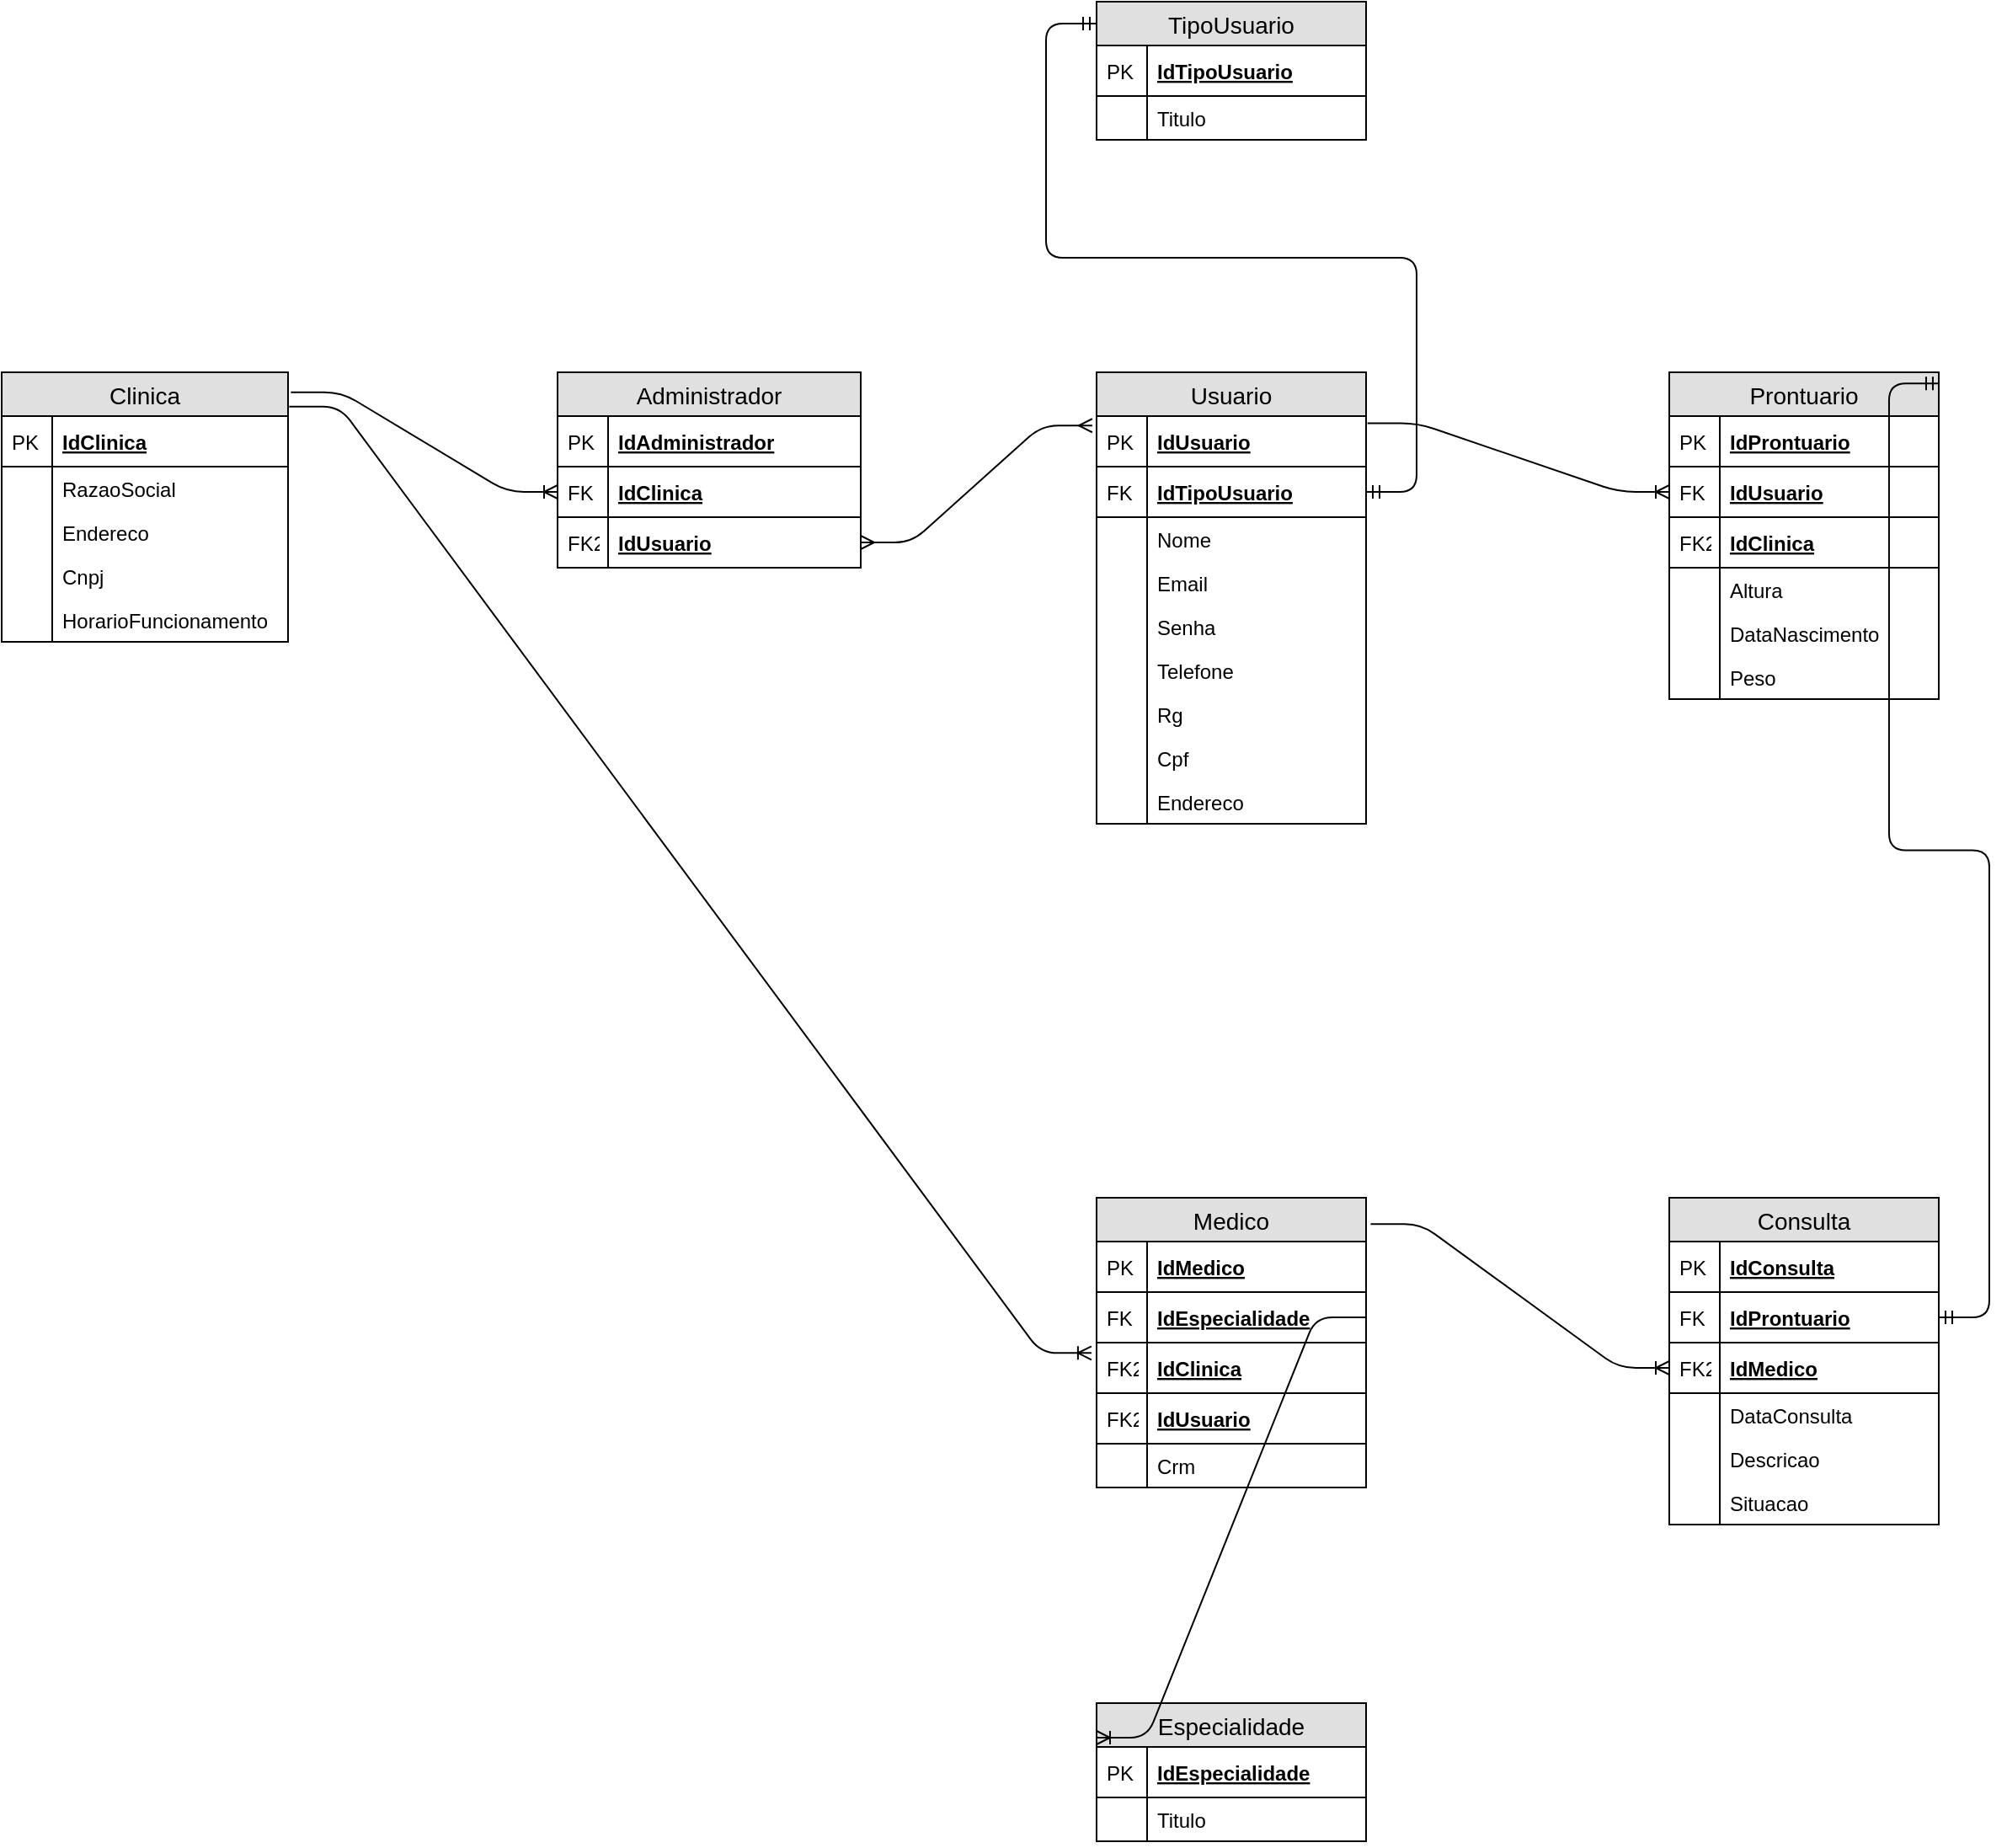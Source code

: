 <mxfile version="12.6.8" type="device"><diagram id="IgCOWFWOaUsT09rWUAsv" name="Page-1"><mxGraphModel dx="1278" dy="580" grid="1" gridSize="10" guides="1" tooltips="1" connect="1" arrows="1" fold="1" page="1" pageScale="1" pageWidth="827" pageHeight="1169" math="0" shadow="0"><root><mxCell id="0"/><mxCell id="1" parent="0"/><mxCell id="Yv5bIFnhQOyIlGgUD0zx-15" value="Clinica" style="swimlane;fontStyle=0;childLayout=stackLayout;horizontal=1;startSize=26;fillColor=#e0e0e0;horizontalStack=0;resizeParent=1;resizeParentMax=0;resizeLast=0;collapsible=1;marginBottom=0;swimlaneFillColor=#ffffff;align=center;fontSize=14;" parent="1" vertex="1"><mxGeometry x="50" y="270" width="170" height="160" as="geometry"/></mxCell><mxCell id="Yv5bIFnhQOyIlGgUD0zx-16" value="IdClinica" style="shape=partialRectangle;top=0;left=0;right=0;bottom=1;align=left;verticalAlign=middle;fillColor=none;spacingLeft=34;spacingRight=4;overflow=hidden;rotatable=0;points=[[0,0.5],[1,0.5]];portConstraint=eastwest;dropTarget=0;fontStyle=5;fontSize=12;" parent="Yv5bIFnhQOyIlGgUD0zx-15" vertex="1"><mxGeometry y="26" width="170" height="30" as="geometry"/></mxCell><mxCell id="Yv5bIFnhQOyIlGgUD0zx-17" value="PK" style="shape=partialRectangle;top=0;left=0;bottom=0;fillColor=none;align=left;verticalAlign=middle;spacingLeft=4;spacingRight=4;overflow=hidden;rotatable=0;points=[];portConstraint=eastwest;part=1;fontSize=12;" parent="Yv5bIFnhQOyIlGgUD0zx-16" vertex="1" connectable="0"><mxGeometry width="30" height="30" as="geometry"/></mxCell><mxCell id="Yv5bIFnhQOyIlGgUD0zx-18" value="RazaoSocial" style="shape=partialRectangle;top=0;left=0;right=0;bottom=0;align=left;verticalAlign=top;fillColor=none;spacingLeft=34;spacingRight=4;overflow=hidden;rotatable=0;points=[[0,0.5],[1,0.5]];portConstraint=eastwest;dropTarget=0;fontSize=12;" parent="Yv5bIFnhQOyIlGgUD0zx-15" vertex="1"><mxGeometry y="56" width="170" height="26" as="geometry"/></mxCell><mxCell id="Yv5bIFnhQOyIlGgUD0zx-19" value="" style="shape=partialRectangle;top=0;left=0;bottom=0;fillColor=none;align=left;verticalAlign=top;spacingLeft=4;spacingRight=4;overflow=hidden;rotatable=0;points=[];portConstraint=eastwest;part=1;fontSize=12;" parent="Yv5bIFnhQOyIlGgUD0zx-18" vertex="1" connectable="0"><mxGeometry width="30" height="26" as="geometry"/></mxCell><mxCell id="Yv5bIFnhQOyIlGgUD0zx-20" value="Endereco" style="shape=partialRectangle;top=0;left=0;right=0;bottom=0;align=left;verticalAlign=top;fillColor=none;spacingLeft=34;spacingRight=4;overflow=hidden;rotatable=0;points=[[0,0.5],[1,0.5]];portConstraint=eastwest;dropTarget=0;fontSize=12;" parent="Yv5bIFnhQOyIlGgUD0zx-15" vertex="1"><mxGeometry y="82" width="170" height="26" as="geometry"/></mxCell><mxCell id="Yv5bIFnhQOyIlGgUD0zx-21" value="" style="shape=partialRectangle;top=0;left=0;bottom=0;fillColor=none;align=left;verticalAlign=top;spacingLeft=4;spacingRight=4;overflow=hidden;rotatable=0;points=[];portConstraint=eastwest;part=1;fontSize=12;" parent="Yv5bIFnhQOyIlGgUD0zx-20" vertex="1" connectable="0"><mxGeometry width="30" height="26" as="geometry"/></mxCell><mxCell id="Yv5bIFnhQOyIlGgUD0zx-22" value="Cnpj" style="shape=partialRectangle;top=0;left=0;right=0;bottom=0;align=left;verticalAlign=top;fillColor=none;spacingLeft=34;spacingRight=4;overflow=hidden;rotatable=0;points=[[0,0.5],[1,0.5]];portConstraint=eastwest;dropTarget=0;fontSize=12;" parent="Yv5bIFnhQOyIlGgUD0zx-15" vertex="1"><mxGeometry y="108" width="170" height="26" as="geometry"/></mxCell><mxCell id="Yv5bIFnhQOyIlGgUD0zx-23" value="" style="shape=partialRectangle;top=0;left=0;bottom=0;fillColor=none;align=left;verticalAlign=top;spacingLeft=4;spacingRight=4;overflow=hidden;rotatable=0;points=[];portConstraint=eastwest;part=1;fontSize=12;" parent="Yv5bIFnhQOyIlGgUD0zx-22" vertex="1" connectable="0"><mxGeometry width="30" height="26" as="geometry"/></mxCell><mxCell id="Yv5bIFnhQOyIlGgUD0zx-37" value="HorarioFuncionamento" style="shape=partialRectangle;top=0;left=0;right=0;bottom=0;align=left;verticalAlign=top;fillColor=none;spacingLeft=34;spacingRight=4;overflow=hidden;rotatable=0;points=[[0,0.5],[1,0.5]];portConstraint=eastwest;dropTarget=0;fontSize=12;" parent="Yv5bIFnhQOyIlGgUD0zx-15" vertex="1"><mxGeometry y="134" width="170" height="26" as="geometry"/></mxCell><mxCell id="Yv5bIFnhQOyIlGgUD0zx-38" value="" style="shape=partialRectangle;top=0;left=0;bottom=0;fillColor=none;align=left;verticalAlign=top;spacingLeft=4;spacingRight=4;overflow=hidden;rotatable=0;points=[];portConstraint=eastwest;part=1;fontSize=12;" parent="Yv5bIFnhQOyIlGgUD0zx-37" vertex="1" connectable="0"><mxGeometry width="30" height="26" as="geometry"/></mxCell><mxCell id="Yv5bIFnhQOyIlGgUD0zx-40" value="Administrador" style="swimlane;fontStyle=0;childLayout=stackLayout;horizontal=1;startSize=26;fillColor=#e0e0e0;horizontalStack=0;resizeParent=1;resizeParentMax=0;resizeLast=0;collapsible=1;marginBottom=0;swimlaneFillColor=#ffffff;align=center;fontSize=14;" parent="1" vertex="1"><mxGeometry x="380" y="270" width="180" height="116" as="geometry"/></mxCell><mxCell id="Yv5bIFnhQOyIlGgUD0zx-41" value="IdAdministrador" style="shape=partialRectangle;top=0;left=0;right=0;bottom=1;align=left;verticalAlign=middle;fillColor=none;spacingLeft=34;spacingRight=4;overflow=hidden;rotatable=0;points=[[0,0.5],[1,0.5]];portConstraint=eastwest;dropTarget=0;fontStyle=5;fontSize=12;" parent="Yv5bIFnhQOyIlGgUD0zx-40" vertex="1"><mxGeometry y="26" width="180" height="30" as="geometry"/></mxCell><mxCell id="Yv5bIFnhQOyIlGgUD0zx-42" value="PK" style="shape=partialRectangle;top=0;left=0;bottom=0;fillColor=none;align=left;verticalAlign=middle;spacingLeft=4;spacingRight=4;overflow=hidden;rotatable=0;points=[];portConstraint=eastwest;part=1;fontSize=12;" parent="Yv5bIFnhQOyIlGgUD0zx-41" vertex="1" connectable="0"><mxGeometry width="30" height="30" as="geometry"/></mxCell><mxCell id="Yv5bIFnhQOyIlGgUD0zx-66" value="IdClinica" style="shape=partialRectangle;top=0;left=0;right=0;bottom=1;align=left;verticalAlign=middle;fillColor=none;spacingLeft=34;spacingRight=4;overflow=hidden;rotatable=0;points=[[0,0.5],[1,0.5]];portConstraint=eastwest;dropTarget=0;fontStyle=5;fontSize=12;" parent="Yv5bIFnhQOyIlGgUD0zx-40" vertex="1"><mxGeometry y="56" width="180" height="30" as="geometry"/></mxCell><mxCell id="Yv5bIFnhQOyIlGgUD0zx-67" value="FK" style="shape=partialRectangle;top=0;left=0;bottom=0;fillColor=none;align=left;verticalAlign=middle;spacingLeft=4;spacingRight=4;overflow=hidden;rotatable=0;points=[];portConstraint=eastwest;part=1;fontSize=12;" parent="Yv5bIFnhQOyIlGgUD0zx-66" vertex="1" connectable="0"><mxGeometry width="30" height="30" as="geometry"/></mxCell><mxCell id="Yv5bIFnhQOyIlGgUD0zx-68" value="IdUsuario" style="shape=partialRectangle;top=0;left=0;right=0;bottom=1;align=left;verticalAlign=middle;fillColor=none;spacingLeft=34;spacingRight=4;overflow=hidden;rotatable=0;points=[[0,0.5],[1,0.5]];portConstraint=eastwest;dropTarget=0;fontStyle=5;fontSize=12;" parent="Yv5bIFnhQOyIlGgUD0zx-40" vertex="1"><mxGeometry y="86" width="180" height="30" as="geometry"/></mxCell><mxCell id="Yv5bIFnhQOyIlGgUD0zx-69" value="FK2" style="shape=partialRectangle;top=0;left=0;bottom=0;fillColor=none;align=left;verticalAlign=middle;spacingLeft=4;spacingRight=4;overflow=hidden;rotatable=0;points=[];portConstraint=eastwest;part=1;fontSize=12;" parent="Yv5bIFnhQOyIlGgUD0zx-68" vertex="1" connectable="0"><mxGeometry width="30" height="30" as="geometry"/></mxCell><mxCell id="Yv5bIFnhQOyIlGgUD0zx-55" value="Usuario" style="swimlane;fontStyle=0;childLayout=stackLayout;horizontal=1;startSize=26;fillColor=#e0e0e0;horizontalStack=0;resizeParent=1;resizeParentMax=0;resizeLast=0;collapsible=1;marginBottom=0;swimlaneFillColor=#ffffff;align=center;fontSize=14;" parent="1" vertex="1"><mxGeometry x="700" y="270" width="160" height="268" as="geometry"/></mxCell><mxCell id="Yv5bIFnhQOyIlGgUD0zx-56" value="IdUsuario" style="shape=partialRectangle;top=0;left=0;right=0;bottom=1;align=left;verticalAlign=middle;fillColor=none;spacingLeft=34;spacingRight=4;overflow=hidden;rotatable=0;points=[[0,0.5],[1,0.5]];portConstraint=eastwest;dropTarget=0;fontStyle=5;fontSize=12;" parent="Yv5bIFnhQOyIlGgUD0zx-55" vertex="1"><mxGeometry y="26" width="160" height="30" as="geometry"/></mxCell><mxCell id="Yv5bIFnhQOyIlGgUD0zx-57" value="PK" style="shape=partialRectangle;top=0;left=0;bottom=0;fillColor=none;align=left;verticalAlign=middle;spacingLeft=4;spacingRight=4;overflow=hidden;rotatable=0;points=[];portConstraint=eastwest;part=1;fontSize=12;" parent="Yv5bIFnhQOyIlGgUD0zx-56" vertex="1" connectable="0"><mxGeometry width="30" height="30" as="geometry"/></mxCell><mxCell id="Yv5bIFnhQOyIlGgUD0zx-76" value="IdTipoUsuario" style="shape=partialRectangle;top=0;left=0;right=0;bottom=1;align=left;verticalAlign=middle;fillColor=none;spacingLeft=34;spacingRight=4;overflow=hidden;rotatable=0;points=[[0,0.5],[1,0.5]];portConstraint=eastwest;dropTarget=0;fontStyle=5;fontSize=12;" parent="Yv5bIFnhQOyIlGgUD0zx-55" vertex="1"><mxGeometry y="56" width="160" height="30" as="geometry"/></mxCell><mxCell id="Yv5bIFnhQOyIlGgUD0zx-77" value="FK" style="shape=partialRectangle;top=0;left=0;bottom=0;fillColor=none;align=left;verticalAlign=middle;spacingLeft=4;spacingRight=4;overflow=hidden;rotatable=0;points=[];portConstraint=eastwest;part=1;fontSize=12;" parent="Yv5bIFnhQOyIlGgUD0zx-76" vertex="1" connectable="0"><mxGeometry width="30" height="30" as="geometry"/></mxCell><mxCell id="Yv5bIFnhQOyIlGgUD0zx-58" value="Nome" style="shape=partialRectangle;top=0;left=0;right=0;bottom=0;align=left;verticalAlign=top;fillColor=none;spacingLeft=34;spacingRight=4;overflow=hidden;rotatable=0;points=[[0,0.5],[1,0.5]];portConstraint=eastwest;dropTarget=0;fontSize=12;" parent="Yv5bIFnhQOyIlGgUD0zx-55" vertex="1"><mxGeometry y="86" width="160" height="26" as="geometry"/></mxCell><mxCell id="Yv5bIFnhQOyIlGgUD0zx-59" value="" style="shape=partialRectangle;top=0;left=0;bottom=0;fillColor=none;align=left;verticalAlign=top;spacingLeft=4;spacingRight=4;overflow=hidden;rotatable=0;points=[];portConstraint=eastwest;part=1;fontSize=12;" parent="Yv5bIFnhQOyIlGgUD0zx-58" vertex="1" connectable="0"><mxGeometry width="30" height="26" as="geometry"/></mxCell><mxCell id="Yv5bIFnhQOyIlGgUD0zx-186" value="Email" style="shape=partialRectangle;top=0;left=0;right=0;bottom=0;align=left;verticalAlign=top;fillColor=none;spacingLeft=34;spacingRight=4;overflow=hidden;rotatable=0;points=[[0,0.5],[1,0.5]];portConstraint=eastwest;dropTarget=0;fontSize=12;" parent="Yv5bIFnhQOyIlGgUD0zx-55" vertex="1"><mxGeometry y="112" width="160" height="26" as="geometry"/></mxCell><mxCell id="Yv5bIFnhQOyIlGgUD0zx-187" value="" style="shape=partialRectangle;top=0;left=0;bottom=0;fillColor=none;align=left;verticalAlign=top;spacingLeft=4;spacingRight=4;overflow=hidden;rotatable=0;points=[];portConstraint=eastwest;part=1;fontSize=12;" parent="Yv5bIFnhQOyIlGgUD0zx-186" vertex="1" connectable="0"><mxGeometry width="30" height="26" as="geometry"/></mxCell><mxCell id="Yv5bIFnhQOyIlGgUD0zx-60" value="Senha" style="shape=partialRectangle;top=0;left=0;right=0;bottom=0;align=left;verticalAlign=top;fillColor=none;spacingLeft=34;spacingRight=4;overflow=hidden;rotatable=0;points=[[0,0.5],[1,0.5]];portConstraint=eastwest;dropTarget=0;fontSize=12;" parent="Yv5bIFnhQOyIlGgUD0zx-55" vertex="1"><mxGeometry y="138" width="160" height="26" as="geometry"/></mxCell><mxCell id="Yv5bIFnhQOyIlGgUD0zx-61" value="" style="shape=partialRectangle;top=0;left=0;bottom=0;fillColor=none;align=left;verticalAlign=top;spacingLeft=4;spacingRight=4;overflow=hidden;rotatable=0;points=[];portConstraint=eastwest;part=1;fontSize=12;" parent="Yv5bIFnhQOyIlGgUD0zx-60" vertex="1" connectable="0"><mxGeometry width="30" height="26" as="geometry"/></mxCell><mxCell id="Yv5bIFnhQOyIlGgUD0zx-188" value="Telefone" style="shape=partialRectangle;top=0;left=0;right=0;bottom=0;align=left;verticalAlign=top;fillColor=none;spacingLeft=34;spacingRight=4;overflow=hidden;rotatable=0;points=[[0,0.5],[1,0.5]];portConstraint=eastwest;dropTarget=0;fontSize=12;" parent="Yv5bIFnhQOyIlGgUD0zx-55" vertex="1"><mxGeometry y="164" width="160" height="26" as="geometry"/></mxCell><mxCell id="Yv5bIFnhQOyIlGgUD0zx-189" value="" style="shape=partialRectangle;top=0;left=0;bottom=0;fillColor=none;align=left;verticalAlign=top;spacingLeft=4;spacingRight=4;overflow=hidden;rotatable=0;points=[];portConstraint=eastwest;part=1;fontSize=12;" parent="Yv5bIFnhQOyIlGgUD0zx-188" vertex="1" connectable="0"><mxGeometry width="30" height="26" as="geometry"/></mxCell><mxCell id="Yv5bIFnhQOyIlGgUD0zx-190" value="Rg" style="shape=partialRectangle;top=0;left=0;right=0;bottom=0;align=left;verticalAlign=top;fillColor=none;spacingLeft=34;spacingRight=4;overflow=hidden;rotatable=0;points=[[0,0.5],[1,0.5]];portConstraint=eastwest;dropTarget=0;fontSize=12;" parent="Yv5bIFnhQOyIlGgUD0zx-55" vertex="1"><mxGeometry y="190" width="160" height="26" as="geometry"/></mxCell><mxCell id="Yv5bIFnhQOyIlGgUD0zx-191" value="" style="shape=partialRectangle;top=0;left=0;bottom=0;fillColor=none;align=left;verticalAlign=top;spacingLeft=4;spacingRight=4;overflow=hidden;rotatable=0;points=[];portConstraint=eastwest;part=1;fontSize=12;" parent="Yv5bIFnhQOyIlGgUD0zx-190" vertex="1" connectable="0"><mxGeometry width="30" height="26" as="geometry"/></mxCell><mxCell id="Yv5bIFnhQOyIlGgUD0zx-192" value="Cpf" style="shape=partialRectangle;top=0;left=0;right=0;bottom=0;align=left;verticalAlign=top;fillColor=none;spacingLeft=34;spacingRight=4;overflow=hidden;rotatable=0;points=[[0,0.5],[1,0.5]];portConstraint=eastwest;dropTarget=0;fontSize=12;" parent="Yv5bIFnhQOyIlGgUD0zx-55" vertex="1"><mxGeometry y="216" width="160" height="26" as="geometry"/></mxCell><mxCell id="Yv5bIFnhQOyIlGgUD0zx-193" value="" style="shape=partialRectangle;top=0;left=0;bottom=0;fillColor=none;align=left;verticalAlign=top;spacingLeft=4;spacingRight=4;overflow=hidden;rotatable=0;points=[];portConstraint=eastwest;part=1;fontSize=12;" parent="Yv5bIFnhQOyIlGgUD0zx-192" vertex="1" connectable="0"><mxGeometry width="30" height="26" as="geometry"/></mxCell><mxCell id="Yv5bIFnhQOyIlGgUD0zx-194" value="Endereco" style="shape=partialRectangle;top=0;left=0;right=0;bottom=0;align=left;verticalAlign=top;fillColor=none;spacingLeft=34;spacingRight=4;overflow=hidden;rotatable=0;points=[[0,0.5],[1,0.5]];portConstraint=eastwest;dropTarget=0;fontSize=12;" parent="Yv5bIFnhQOyIlGgUD0zx-55" vertex="1"><mxGeometry y="242" width="160" height="26" as="geometry"/></mxCell><mxCell id="Yv5bIFnhQOyIlGgUD0zx-195" value="" style="shape=partialRectangle;top=0;left=0;bottom=0;fillColor=none;align=left;verticalAlign=top;spacingLeft=4;spacingRight=4;overflow=hidden;rotatable=0;points=[];portConstraint=eastwest;part=1;fontSize=12;" parent="Yv5bIFnhQOyIlGgUD0zx-194" vertex="1" connectable="0"><mxGeometry width="30" height="26" as="geometry"/></mxCell><mxCell id="Yv5bIFnhQOyIlGgUD0zx-78" value="TipoUsuario" style="swimlane;fontStyle=0;childLayout=stackLayout;horizontal=1;startSize=26;fillColor=#e0e0e0;horizontalStack=0;resizeParent=1;resizeParentMax=0;resizeLast=0;collapsible=1;marginBottom=0;swimlaneFillColor=#ffffff;align=center;fontSize=14;" parent="1" vertex="1"><mxGeometry x="700" y="50" width="160" height="82" as="geometry"/></mxCell><mxCell id="Yv5bIFnhQOyIlGgUD0zx-79" value="IdTipoUsuario" style="shape=partialRectangle;top=0;left=0;right=0;bottom=1;align=left;verticalAlign=middle;fillColor=none;spacingLeft=34;spacingRight=4;overflow=hidden;rotatable=0;points=[[0,0.5],[1,0.5]];portConstraint=eastwest;dropTarget=0;fontStyle=5;fontSize=12;" parent="Yv5bIFnhQOyIlGgUD0zx-78" vertex="1"><mxGeometry y="26" width="160" height="30" as="geometry"/></mxCell><mxCell id="Yv5bIFnhQOyIlGgUD0zx-80" value="PK" style="shape=partialRectangle;top=0;left=0;bottom=0;fillColor=none;align=left;verticalAlign=middle;spacingLeft=4;spacingRight=4;overflow=hidden;rotatable=0;points=[];portConstraint=eastwest;part=1;fontSize=12;" parent="Yv5bIFnhQOyIlGgUD0zx-79" vertex="1" connectable="0"><mxGeometry width="30" height="30" as="geometry"/></mxCell><mxCell id="Yv5bIFnhQOyIlGgUD0zx-81" value="Titulo" style="shape=partialRectangle;top=0;left=0;right=0;bottom=0;align=left;verticalAlign=top;fillColor=none;spacingLeft=34;spacingRight=4;overflow=hidden;rotatable=0;points=[[0,0.5],[1,0.5]];portConstraint=eastwest;dropTarget=0;fontSize=12;" parent="Yv5bIFnhQOyIlGgUD0zx-78" vertex="1"><mxGeometry y="56" width="160" height="26" as="geometry"/></mxCell><mxCell id="Yv5bIFnhQOyIlGgUD0zx-82" value="" style="shape=partialRectangle;top=0;left=0;bottom=0;fillColor=none;align=left;verticalAlign=top;spacingLeft=4;spacingRight=4;overflow=hidden;rotatable=0;points=[];portConstraint=eastwest;part=1;fontSize=12;" parent="Yv5bIFnhQOyIlGgUD0zx-81" vertex="1" connectable="0"><mxGeometry width="30" height="26" as="geometry"/></mxCell><mxCell id="Yv5bIFnhQOyIlGgUD0zx-100" value="Prontuario" style="swimlane;fontStyle=0;childLayout=stackLayout;horizontal=1;startSize=26;fillColor=#e0e0e0;horizontalStack=0;resizeParent=1;resizeParentMax=0;resizeLast=0;collapsible=1;marginBottom=0;swimlaneFillColor=#ffffff;align=center;fontSize=14;" parent="1" vertex="1"><mxGeometry x="1040" y="270" width="160" height="194" as="geometry"/></mxCell><mxCell id="Yv5bIFnhQOyIlGgUD0zx-101" value="IdProntuario" style="shape=partialRectangle;top=0;left=0;right=0;bottom=1;align=left;verticalAlign=middle;fillColor=none;spacingLeft=34;spacingRight=4;overflow=hidden;rotatable=0;points=[[0,0.5],[1,0.5]];portConstraint=eastwest;dropTarget=0;fontStyle=5;fontSize=12;" parent="Yv5bIFnhQOyIlGgUD0zx-100" vertex="1"><mxGeometry y="26" width="160" height="30" as="geometry"/></mxCell><mxCell id="Yv5bIFnhQOyIlGgUD0zx-102" value="PK" style="shape=partialRectangle;top=0;left=0;bottom=0;fillColor=none;align=left;verticalAlign=middle;spacingLeft=4;spacingRight=4;overflow=hidden;rotatable=0;points=[];portConstraint=eastwest;part=1;fontSize=12;" parent="Yv5bIFnhQOyIlGgUD0zx-101" vertex="1" connectable="0"><mxGeometry width="30" height="30" as="geometry"/></mxCell><mxCell id="Yv5bIFnhQOyIlGgUD0zx-111" value="IdUsuario" style="shape=partialRectangle;top=0;left=0;right=0;bottom=1;align=left;verticalAlign=middle;fillColor=none;spacingLeft=34;spacingRight=4;overflow=hidden;rotatable=0;points=[[0,0.5],[1,0.5]];portConstraint=eastwest;dropTarget=0;fontStyle=5;fontSize=12;" parent="Yv5bIFnhQOyIlGgUD0zx-100" vertex="1"><mxGeometry y="56" width="160" height="30" as="geometry"/></mxCell><mxCell id="Yv5bIFnhQOyIlGgUD0zx-112" value="FK" style="shape=partialRectangle;top=0;left=0;bottom=0;fillColor=none;align=left;verticalAlign=middle;spacingLeft=4;spacingRight=4;overflow=hidden;rotatable=0;points=[];portConstraint=eastwest;part=1;fontSize=12;" parent="Yv5bIFnhQOyIlGgUD0zx-111" vertex="1" connectable="0"><mxGeometry width="30" height="30" as="geometry"/></mxCell><mxCell id="Yv5bIFnhQOyIlGgUD0zx-113" value="IdClinica" style="shape=partialRectangle;top=0;left=0;right=0;bottom=1;align=left;verticalAlign=middle;fillColor=none;spacingLeft=34;spacingRight=4;overflow=hidden;rotatable=0;points=[[0,0.5],[1,0.5]];portConstraint=eastwest;dropTarget=0;fontStyle=5;fontSize=12;" parent="Yv5bIFnhQOyIlGgUD0zx-100" vertex="1"><mxGeometry y="86" width="160" height="30" as="geometry"/></mxCell><mxCell id="Yv5bIFnhQOyIlGgUD0zx-114" value="FK2" style="shape=partialRectangle;top=0;left=0;bottom=0;fillColor=none;align=left;verticalAlign=middle;spacingLeft=4;spacingRight=4;overflow=hidden;rotatable=0;points=[];portConstraint=eastwest;part=1;fontSize=12;" parent="Yv5bIFnhQOyIlGgUD0zx-113" vertex="1" connectable="0"><mxGeometry width="30" height="30" as="geometry"/></mxCell><mxCell id="Yv5bIFnhQOyIlGgUD0zx-123" value="Altura" style="shape=partialRectangle;top=0;left=0;right=0;bottom=0;align=left;verticalAlign=top;fillColor=none;spacingLeft=34;spacingRight=4;overflow=hidden;rotatable=0;points=[[0,0.5],[1,0.5]];portConstraint=eastwest;dropTarget=0;fontSize=12;" parent="Yv5bIFnhQOyIlGgUD0zx-100" vertex="1"><mxGeometry y="116" width="160" height="26" as="geometry"/></mxCell><mxCell id="Yv5bIFnhQOyIlGgUD0zx-124" value="" style="shape=partialRectangle;top=0;left=0;bottom=0;fillColor=none;align=left;verticalAlign=top;spacingLeft=4;spacingRight=4;overflow=hidden;rotatable=0;points=[];portConstraint=eastwest;part=1;fontSize=12;" parent="Yv5bIFnhQOyIlGgUD0zx-123" vertex="1" connectable="0"><mxGeometry width="30" height="26" as="geometry"/></mxCell><mxCell id="tGQPjxlnczUWT3jdHGJ3-1" value="DataNascimento" style="shape=partialRectangle;top=0;left=0;right=0;bottom=0;align=left;verticalAlign=top;fillColor=none;spacingLeft=34;spacingRight=4;overflow=hidden;rotatable=0;points=[[0,0.5],[1,0.5]];portConstraint=eastwest;dropTarget=0;fontSize=12;" vertex="1" parent="Yv5bIFnhQOyIlGgUD0zx-100"><mxGeometry y="142" width="160" height="26" as="geometry"/></mxCell><mxCell id="tGQPjxlnczUWT3jdHGJ3-2" value="" style="shape=partialRectangle;top=0;left=0;bottom=0;fillColor=none;align=left;verticalAlign=top;spacingLeft=4;spacingRight=4;overflow=hidden;rotatable=0;points=[];portConstraint=eastwest;part=1;fontSize=12;" vertex="1" connectable="0" parent="tGQPjxlnczUWT3jdHGJ3-1"><mxGeometry width="30" height="26" as="geometry"/></mxCell><mxCell id="Yv5bIFnhQOyIlGgUD0zx-125" value="Peso" style="shape=partialRectangle;top=0;left=0;right=0;bottom=0;align=left;verticalAlign=top;fillColor=none;spacingLeft=34;spacingRight=4;overflow=hidden;rotatable=0;points=[[0,0.5],[1,0.5]];portConstraint=eastwest;dropTarget=0;fontSize=12;" parent="Yv5bIFnhQOyIlGgUD0zx-100" vertex="1"><mxGeometry y="168" width="160" height="26" as="geometry"/></mxCell><mxCell id="Yv5bIFnhQOyIlGgUD0zx-126" value="" style="shape=partialRectangle;top=0;left=0;bottom=0;fillColor=none;align=left;verticalAlign=top;spacingLeft=4;spacingRight=4;overflow=hidden;rotatable=0;points=[];portConstraint=eastwest;part=1;fontSize=12;" parent="Yv5bIFnhQOyIlGgUD0zx-125" vertex="1" connectable="0"><mxGeometry width="30" height="26" as="geometry"/></mxCell><mxCell id="Yv5bIFnhQOyIlGgUD0zx-129" value="Consulta" style="swimlane;fontStyle=0;childLayout=stackLayout;horizontal=1;startSize=26;fillColor=#e0e0e0;horizontalStack=0;resizeParent=1;resizeParentMax=0;resizeLast=0;collapsible=1;marginBottom=0;swimlaneFillColor=#ffffff;align=center;fontSize=14;" parent="1" vertex="1"><mxGeometry x="1040" y="760" width="160" height="194" as="geometry"/></mxCell><mxCell id="Yv5bIFnhQOyIlGgUD0zx-130" value="IdConsulta" style="shape=partialRectangle;top=0;left=0;right=0;bottom=1;align=left;verticalAlign=middle;fillColor=none;spacingLeft=34;spacingRight=4;overflow=hidden;rotatable=0;points=[[0,0.5],[1,0.5]];portConstraint=eastwest;dropTarget=0;fontStyle=5;fontSize=12;" parent="Yv5bIFnhQOyIlGgUD0zx-129" vertex="1"><mxGeometry y="26" width="160" height="30" as="geometry"/></mxCell><mxCell id="Yv5bIFnhQOyIlGgUD0zx-131" value="PK" style="shape=partialRectangle;top=0;left=0;bottom=0;fillColor=none;align=left;verticalAlign=middle;spacingLeft=4;spacingRight=4;overflow=hidden;rotatable=0;points=[];portConstraint=eastwest;part=1;fontSize=12;" parent="Yv5bIFnhQOyIlGgUD0zx-130" vertex="1" connectable="0"><mxGeometry width="30" height="30" as="geometry"/></mxCell><mxCell id="Yv5bIFnhQOyIlGgUD0zx-142" value="IdProntuario" style="shape=partialRectangle;top=0;left=0;right=0;bottom=1;align=left;verticalAlign=middle;fillColor=none;spacingLeft=34;spacingRight=4;overflow=hidden;rotatable=0;points=[[0,0.5],[1,0.5]];portConstraint=eastwest;dropTarget=0;fontStyle=5;fontSize=12;" parent="Yv5bIFnhQOyIlGgUD0zx-129" vertex="1"><mxGeometry y="56" width="160" height="30" as="geometry"/></mxCell><mxCell id="Yv5bIFnhQOyIlGgUD0zx-143" value="FK" style="shape=partialRectangle;top=0;left=0;bottom=0;fillColor=none;align=left;verticalAlign=middle;spacingLeft=4;spacingRight=4;overflow=hidden;rotatable=0;points=[];portConstraint=eastwest;part=1;fontSize=12;" parent="Yv5bIFnhQOyIlGgUD0zx-142" vertex="1" connectable="0"><mxGeometry width="30" height="30" as="geometry"/></mxCell><mxCell id="Yv5bIFnhQOyIlGgUD0zx-144" value="IdMedico" style="shape=partialRectangle;top=0;left=0;right=0;bottom=1;align=left;verticalAlign=middle;fillColor=none;spacingLeft=34;spacingRight=4;overflow=hidden;rotatable=0;points=[[0,0.5],[1,0.5]];portConstraint=eastwest;dropTarget=0;fontStyle=5;fontSize=12;" parent="Yv5bIFnhQOyIlGgUD0zx-129" vertex="1"><mxGeometry y="86" width="160" height="30" as="geometry"/></mxCell><mxCell id="Yv5bIFnhQOyIlGgUD0zx-145" value="FK2" style="shape=partialRectangle;top=0;left=0;bottom=0;fillColor=none;align=left;verticalAlign=middle;spacingLeft=4;spacingRight=4;overflow=hidden;rotatable=0;points=[];portConstraint=eastwest;part=1;fontSize=12;" parent="Yv5bIFnhQOyIlGgUD0zx-144" vertex="1" connectable="0"><mxGeometry width="30" height="30" as="geometry"/></mxCell><mxCell id="Yv5bIFnhQOyIlGgUD0zx-132" value="DataConsulta" style="shape=partialRectangle;top=0;left=0;right=0;bottom=0;align=left;verticalAlign=top;fillColor=none;spacingLeft=34;spacingRight=4;overflow=hidden;rotatable=0;points=[[0,0.5],[1,0.5]];portConstraint=eastwest;dropTarget=0;fontSize=12;" parent="Yv5bIFnhQOyIlGgUD0zx-129" vertex="1"><mxGeometry y="116" width="160" height="26" as="geometry"/></mxCell><mxCell id="Yv5bIFnhQOyIlGgUD0zx-133" value="" style="shape=partialRectangle;top=0;left=0;bottom=0;fillColor=none;align=left;verticalAlign=top;spacingLeft=4;spacingRight=4;overflow=hidden;rotatable=0;points=[];portConstraint=eastwest;part=1;fontSize=12;" parent="Yv5bIFnhQOyIlGgUD0zx-132" vertex="1" connectable="0"><mxGeometry width="30" height="26" as="geometry"/></mxCell><mxCell id="Yv5bIFnhQOyIlGgUD0zx-134" value="Descricao" style="shape=partialRectangle;top=0;left=0;right=0;bottom=0;align=left;verticalAlign=top;fillColor=none;spacingLeft=34;spacingRight=4;overflow=hidden;rotatable=0;points=[[0,0.5],[1,0.5]];portConstraint=eastwest;dropTarget=0;fontSize=12;" parent="Yv5bIFnhQOyIlGgUD0zx-129" vertex="1"><mxGeometry y="142" width="160" height="26" as="geometry"/></mxCell><mxCell id="Yv5bIFnhQOyIlGgUD0zx-135" value="" style="shape=partialRectangle;top=0;left=0;bottom=0;fillColor=none;align=left;verticalAlign=top;spacingLeft=4;spacingRight=4;overflow=hidden;rotatable=0;points=[];portConstraint=eastwest;part=1;fontSize=12;" parent="Yv5bIFnhQOyIlGgUD0zx-134" vertex="1" connectable="0"><mxGeometry width="30" height="26" as="geometry"/></mxCell><mxCell id="Yv5bIFnhQOyIlGgUD0zx-136" value="Situacao" style="shape=partialRectangle;top=0;left=0;right=0;bottom=0;align=left;verticalAlign=top;fillColor=none;spacingLeft=34;spacingRight=4;overflow=hidden;rotatable=0;points=[[0,0.5],[1,0.5]];portConstraint=eastwest;dropTarget=0;fontSize=12;" parent="Yv5bIFnhQOyIlGgUD0zx-129" vertex="1"><mxGeometry y="168" width="160" height="26" as="geometry"/></mxCell><mxCell id="Yv5bIFnhQOyIlGgUD0zx-137" value="" style="shape=partialRectangle;top=0;left=0;bottom=0;fillColor=none;align=left;verticalAlign=top;spacingLeft=4;spacingRight=4;overflow=hidden;rotatable=0;points=[];portConstraint=eastwest;part=1;fontSize=12;" parent="Yv5bIFnhQOyIlGgUD0zx-136" vertex="1" connectable="0"><mxGeometry width="30" height="26" as="geometry"/></mxCell><mxCell id="Yv5bIFnhQOyIlGgUD0zx-146" value="Medico" style="swimlane;fontStyle=0;childLayout=stackLayout;horizontal=1;startSize=26;fillColor=#e0e0e0;horizontalStack=0;resizeParent=1;resizeParentMax=0;resizeLast=0;collapsible=1;marginBottom=0;swimlaneFillColor=#ffffff;align=center;fontSize=14;" parent="1" vertex="1"><mxGeometry x="700" y="760" width="160" height="172" as="geometry"/></mxCell><mxCell id="Yv5bIFnhQOyIlGgUD0zx-147" value="IdMedico" style="shape=partialRectangle;top=0;left=0;right=0;bottom=1;align=left;verticalAlign=middle;fillColor=none;spacingLeft=34;spacingRight=4;overflow=hidden;rotatable=0;points=[[0,0.5],[1,0.5]];portConstraint=eastwest;dropTarget=0;fontStyle=5;fontSize=12;" parent="Yv5bIFnhQOyIlGgUD0zx-146" vertex="1"><mxGeometry y="26" width="160" height="30" as="geometry"/></mxCell><mxCell id="Yv5bIFnhQOyIlGgUD0zx-148" value="PK" style="shape=partialRectangle;top=0;left=0;bottom=0;fillColor=none;align=left;verticalAlign=middle;spacingLeft=4;spacingRight=4;overflow=hidden;rotatable=0;points=[];portConstraint=eastwest;part=1;fontSize=12;" parent="Yv5bIFnhQOyIlGgUD0zx-147" vertex="1" connectable="0"><mxGeometry width="30" height="30" as="geometry"/></mxCell><mxCell id="Yv5bIFnhQOyIlGgUD0zx-157" value="IdEspecialidade" style="shape=partialRectangle;top=0;left=0;right=0;bottom=1;align=left;verticalAlign=middle;fillColor=none;spacingLeft=34;spacingRight=4;overflow=hidden;rotatable=0;points=[[0,0.5],[1,0.5]];portConstraint=eastwest;dropTarget=0;fontStyle=5;fontSize=12;" parent="Yv5bIFnhQOyIlGgUD0zx-146" vertex="1"><mxGeometry y="56" width="160" height="30" as="geometry"/></mxCell><mxCell id="Yv5bIFnhQOyIlGgUD0zx-158" value="FK" style="shape=partialRectangle;top=0;left=0;bottom=0;fillColor=none;align=left;verticalAlign=middle;spacingLeft=4;spacingRight=4;overflow=hidden;rotatable=0;points=[];portConstraint=eastwest;part=1;fontSize=12;" parent="Yv5bIFnhQOyIlGgUD0zx-157" vertex="1" connectable="0"><mxGeometry width="30" height="30" as="geometry"/></mxCell><mxCell id="Yv5bIFnhQOyIlGgUD0zx-182" value="IdClinica" style="shape=partialRectangle;top=0;left=0;right=0;bottom=1;align=left;verticalAlign=middle;fillColor=none;spacingLeft=34;spacingRight=4;overflow=hidden;rotatable=0;points=[[0,0.5],[1,0.5]];portConstraint=eastwest;dropTarget=0;fontStyle=5;fontSize=12;" parent="Yv5bIFnhQOyIlGgUD0zx-146" vertex="1"><mxGeometry y="86" width="160" height="30" as="geometry"/></mxCell><mxCell id="Yv5bIFnhQOyIlGgUD0zx-183" value="FK2" style="shape=partialRectangle;top=0;left=0;bottom=0;fillColor=none;align=left;verticalAlign=middle;spacingLeft=4;spacingRight=4;overflow=hidden;rotatable=0;points=[];portConstraint=eastwest;part=1;fontSize=12;" parent="Yv5bIFnhQOyIlGgUD0zx-182" vertex="1" connectable="0"><mxGeometry width="30" height="30" as="geometry"/></mxCell><mxCell id="tGQPjxlnczUWT3jdHGJ3-3" value="IdUsuario" style="shape=partialRectangle;top=0;left=0;right=0;bottom=1;align=left;verticalAlign=middle;fillColor=none;spacingLeft=34;spacingRight=4;overflow=hidden;rotatable=0;points=[[0,0.5],[1,0.5]];portConstraint=eastwest;dropTarget=0;fontStyle=5;fontSize=12;" vertex="1" parent="Yv5bIFnhQOyIlGgUD0zx-146"><mxGeometry y="116" width="160" height="30" as="geometry"/></mxCell><mxCell id="tGQPjxlnczUWT3jdHGJ3-4" value="FK2" style="shape=partialRectangle;top=0;left=0;bottom=0;fillColor=none;align=left;verticalAlign=middle;spacingLeft=4;spacingRight=4;overflow=hidden;rotatable=0;points=[];portConstraint=eastwest;part=1;fontSize=12;" vertex="1" connectable="0" parent="tGQPjxlnczUWT3jdHGJ3-3"><mxGeometry width="30" height="30" as="geometry"/></mxCell><mxCell id="Yv5bIFnhQOyIlGgUD0zx-149" value="Crm" style="shape=partialRectangle;top=0;left=0;right=0;bottom=0;align=left;verticalAlign=top;fillColor=none;spacingLeft=34;spacingRight=4;overflow=hidden;rotatable=0;points=[[0,0.5],[1,0.5]];portConstraint=eastwest;dropTarget=0;fontSize=12;" parent="Yv5bIFnhQOyIlGgUD0zx-146" vertex="1"><mxGeometry y="146" width="160" height="26" as="geometry"/></mxCell><mxCell id="Yv5bIFnhQOyIlGgUD0zx-150" value="" style="shape=partialRectangle;top=0;left=0;bottom=0;fillColor=none;align=left;verticalAlign=top;spacingLeft=4;spacingRight=4;overflow=hidden;rotatable=0;points=[];portConstraint=eastwest;part=1;fontSize=12;" parent="Yv5bIFnhQOyIlGgUD0zx-149" vertex="1" connectable="0"><mxGeometry width="30" height="26" as="geometry"/></mxCell><mxCell id="Yv5bIFnhQOyIlGgUD0zx-159" value="Especialidade" style="swimlane;fontStyle=0;childLayout=stackLayout;horizontal=1;startSize=26;fillColor=#e0e0e0;horizontalStack=0;resizeParent=1;resizeParentMax=0;resizeLast=0;collapsible=1;marginBottom=0;swimlaneFillColor=#ffffff;align=center;fontSize=14;" parent="1" vertex="1"><mxGeometry x="700" y="1060" width="160" height="82" as="geometry"/></mxCell><mxCell id="Yv5bIFnhQOyIlGgUD0zx-160" value="IdEspecialidade" style="shape=partialRectangle;top=0;left=0;right=0;bottom=1;align=left;verticalAlign=middle;fillColor=none;spacingLeft=34;spacingRight=4;overflow=hidden;rotatable=0;points=[[0,0.5],[1,0.5]];portConstraint=eastwest;dropTarget=0;fontStyle=5;fontSize=12;" parent="Yv5bIFnhQOyIlGgUD0zx-159" vertex="1"><mxGeometry y="26" width="160" height="30" as="geometry"/></mxCell><mxCell id="Yv5bIFnhQOyIlGgUD0zx-161" value="PK" style="shape=partialRectangle;top=0;left=0;bottom=0;fillColor=none;align=left;verticalAlign=middle;spacingLeft=4;spacingRight=4;overflow=hidden;rotatable=0;points=[];portConstraint=eastwest;part=1;fontSize=12;" parent="Yv5bIFnhQOyIlGgUD0zx-160" vertex="1" connectable="0"><mxGeometry width="30" height="30" as="geometry"/></mxCell><mxCell id="Yv5bIFnhQOyIlGgUD0zx-162" value="Titulo" style="shape=partialRectangle;top=0;left=0;right=0;bottom=0;align=left;verticalAlign=top;fillColor=none;spacingLeft=34;spacingRight=4;overflow=hidden;rotatable=0;points=[[0,0.5],[1,0.5]];portConstraint=eastwest;dropTarget=0;fontSize=12;" parent="Yv5bIFnhQOyIlGgUD0zx-159" vertex="1"><mxGeometry y="56" width="160" height="26" as="geometry"/></mxCell><mxCell id="Yv5bIFnhQOyIlGgUD0zx-163" value="" style="shape=partialRectangle;top=0;left=0;bottom=0;fillColor=none;align=left;verticalAlign=top;spacingLeft=4;spacingRight=4;overflow=hidden;rotatable=0;points=[];portConstraint=eastwest;part=1;fontSize=12;" parent="Yv5bIFnhQOyIlGgUD0zx-162" vertex="1" connectable="0"><mxGeometry width="30" height="26" as="geometry"/></mxCell><mxCell id="Yv5bIFnhQOyIlGgUD0zx-170" value="" style="edgeStyle=entityRelationEdgeStyle;fontSize=12;html=1;endArrow=ERoneToMany;entryX=0;entryY=0.5;entryDx=0;entryDy=0;exitX=1.01;exitY=0.074;exitDx=0;exitDy=0;exitPerimeter=0;" parent="1" source="Yv5bIFnhQOyIlGgUD0zx-15" target="Yv5bIFnhQOyIlGgUD0zx-66" edge="1"><mxGeometry width="100" height="100" relative="1" as="geometry"><mxPoint x="240" y="270" as="sourcePoint"/><mxPoint x="340" y="320" as="targetPoint"/></mxGeometry></mxCell><mxCell id="Yv5bIFnhQOyIlGgUD0zx-174" value="" style="edgeStyle=entityRelationEdgeStyle;fontSize=12;html=1;endArrow=ERmandOne;startArrow=ERmandOne;exitX=1;exitY=0.5;exitDx=0;exitDy=0;" parent="1" source="Yv5bIFnhQOyIlGgUD0zx-76" edge="1"><mxGeometry width="100" height="100" relative="1" as="geometry"><mxPoint x="650" y="320" as="sourcePoint"/><mxPoint x="700" y="63" as="targetPoint"/></mxGeometry></mxCell><mxCell id="Yv5bIFnhQOyIlGgUD0zx-175" value="" style="edgeStyle=entityRelationEdgeStyle;fontSize=12;html=1;endArrow=ERoneToMany;entryX=0;entryY=0.5;entryDx=0;entryDy=0;exitX=1.005;exitY=0.113;exitDx=0;exitDy=0;exitPerimeter=0;" parent="1" source="Yv5bIFnhQOyIlGgUD0zx-55" target="Yv5bIFnhQOyIlGgUD0zx-111" edge="1"><mxGeometry width="100" height="100" relative="1" as="geometry"><mxPoint x="1090" y="230" as="sourcePoint"/><mxPoint x="1190" y="130" as="targetPoint"/></mxGeometry></mxCell><mxCell id="Yv5bIFnhQOyIlGgUD0zx-176" value="" style="edgeStyle=entityRelationEdgeStyle;fontSize=12;html=1;endArrow=ERmandOne;startArrow=ERmandOne;exitX=1.003;exitY=0.034;exitDx=0;exitDy=0;exitPerimeter=0;" parent="1" source="Yv5bIFnhQOyIlGgUD0zx-100" target="Yv5bIFnhQOyIlGgUD0zx-142" edge="1"><mxGeometry width="100" height="100" relative="1" as="geometry"><mxPoint x="1210" y="570" as="sourcePoint"/><mxPoint x="1300" y="310" as="targetPoint"/></mxGeometry></mxCell><mxCell id="Yv5bIFnhQOyIlGgUD0zx-178" value="" style="edgeStyle=entityRelationEdgeStyle;fontSize=12;html=1;endArrow=ERoneToMany;entryX=0;entryY=0.5;entryDx=0;entryDy=0;exitX=1.017;exitY=0.091;exitDx=0;exitDy=0;exitPerimeter=0;" parent="1" source="Yv5bIFnhQOyIlGgUD0zx-146" target="Yv5bIFnhQOyIlGgUD0zx-144" edge="1"><mxGeometry width="100" height="100" relative="1" as="geometry"><mxPoint x="900" y="780" as="sourcePoint"/><mxPoint x="1050" y="950" as="targetPoint"/></mxGeometry></mxCell><mxCell id="Yv5bIFnhQOyIlGgUD0zx-179" value="" style="edgeStyle=entityRelationEdgeStyle;fontSize=12;html=1;endArrow=ERoneToMany;entryX=0;entryY=0.25;entryDx=0;entryDy=0;exitX=1;exitY=0.5;exitDx=0;exitDy=0;" parent="1" source="Yv5bIFnhQOyIlGgUD0zx-157" target="Yv5bIFnhQOyIlGgUD0zx-159" edge="1"><mxGeometry width="100" height="100" relative="1" as="geometry"><mxPoint x="570" y="950" as="sourcePoint"/><mxPoint x="680" y="1010" as="targetPoint"/></mxGeometry></mxCell><mxCell id="Yv5bIFnhQOyIlGgUD0zx-181" value="" style="edgeStyle=entityRelationEdgeStyle;fontSize=12;html=1;endArrow=ERoneToMany;entryX=-0.019;entryY=0.206;entryDx=0;entryDy=0;entryPerimeter=0;exitX=1.004;exitY=0.127;exitDx=0;exitDy=0;exitPerimeter=0;" parent="1" source="Yv5bIFnhQOyIlGgUD0zx-15" target="Yv5bIFnhQOyIlGgUD0zx-182" edge="1"><mxGeometry width="100" height="100" relative="1" as="geometry"><mxPoint x="253" y="330" as="sourcePoint"/><mxPoint x="490" y="810" as="targetPoint"/></mxGeometry></mxCell><mxCell id="Yv5bIFnhQOyIlGgUD0zx-185" value="" style="edgeStyle=entityRelationEdgeStyle;fontSize=12;html=1;endArrow=ERmany;startArrow=ERmany;exitX=1;exitY=0.5;exitDx=0;exitDy=0;entryX=-0.016;entryY=0.118;entryDx=0;entryDy=0;entryPerimeter=0;" parent="1" source="Yv5bIFnhQOyIlGgUD0zx-68" target="Yv5bIFnhQOyIlGgUD0zx-55" edge="1"><mxGeometry width="100" height="100" relative="1" as="geometry"><mxPoint x="610" y="450" as="sourcePoint"/><mxPoint x="710" y="350" as="targetPoint"/></mxGeometry></mxCell></root></mxGraphModel></diagram></mxfile>